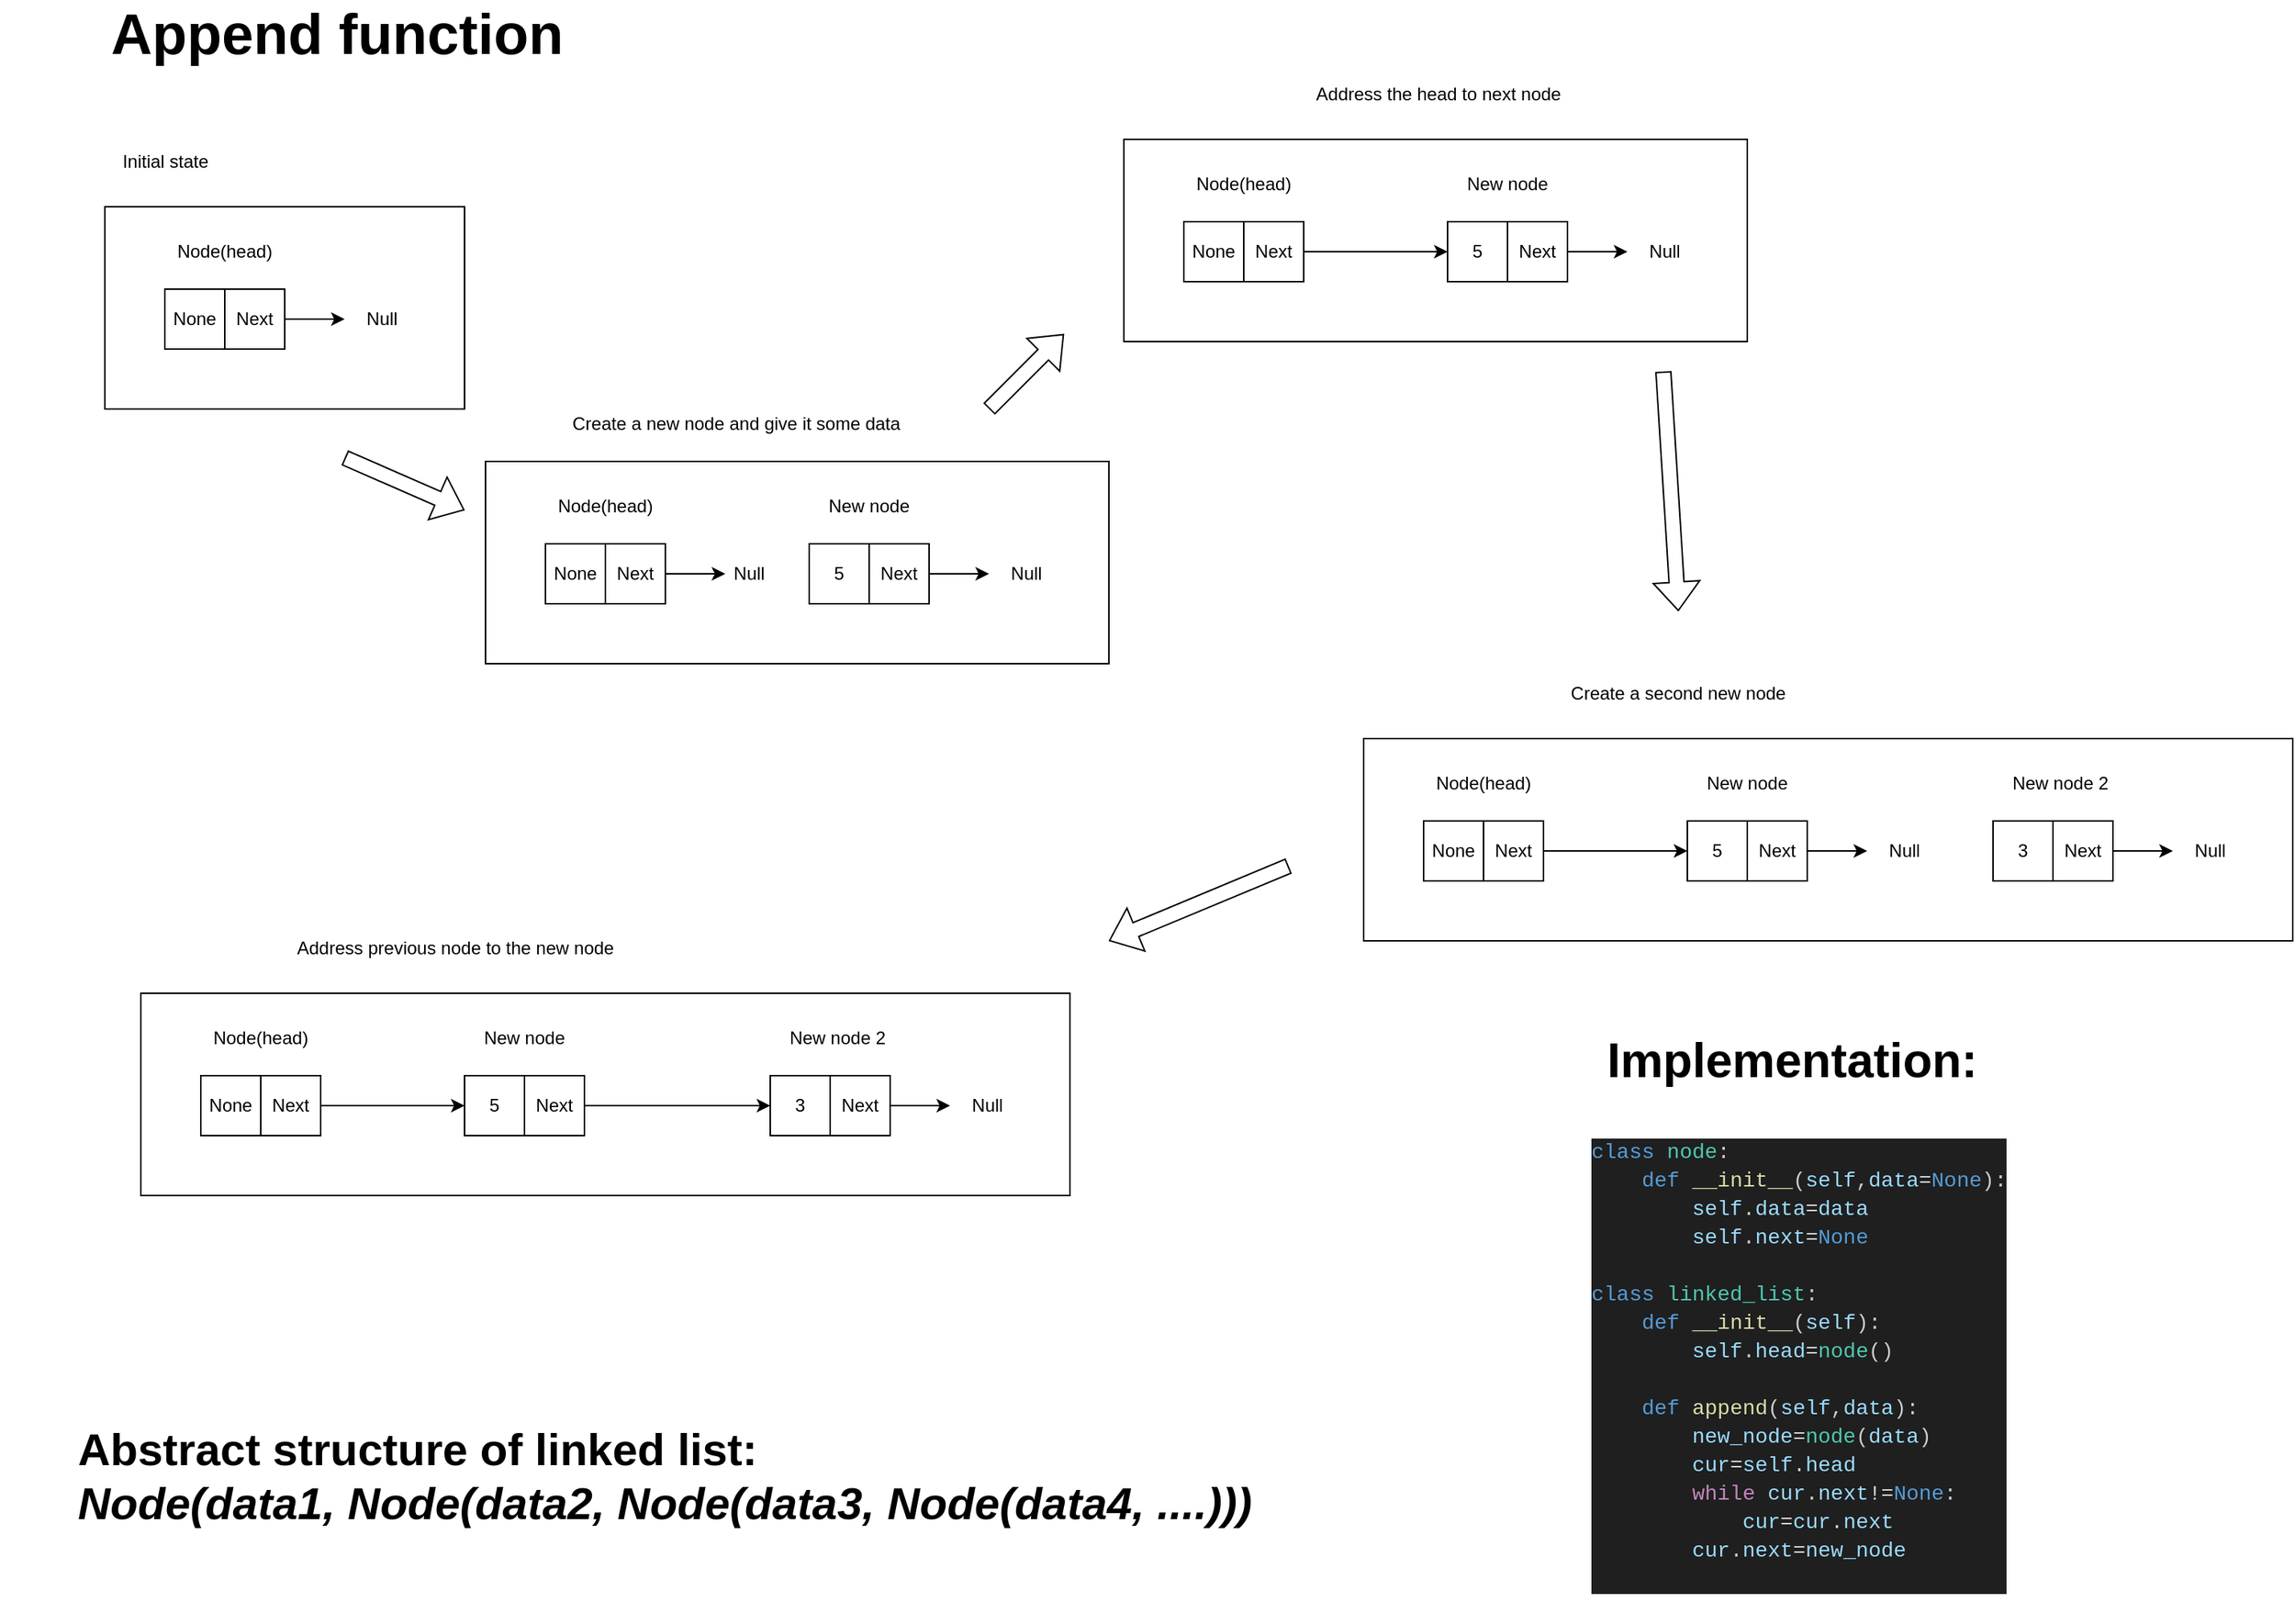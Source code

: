 <mxfile version="24.7.12">
  <diagram name="Страница — 1" id="isjCNi3WEZz_JChoBbiq">
    <mxGraphModel dx="1221" dy="599" grid="1" gridSize="10" guides="1" tooltips="1" connect="1" arrows="1" fold="1" page="1" pageScale="1" pageWidth="827" pageHeight="1169" math="0" shadow="0">
      <root>
        <mxCell id="0" />
        <mxCell id="1" parent="0" />
        <mxCell id="Dy1wHKozmmPbugXhgGgp-41" value="" style="rounded=0;whiteSpace=wrap;html=1;" vertex="1" parent="1">
          <mxGeometry x="70" y="170" width="240" height="135" as="geometry" />
        </mxCell>
        <mxCell id="Dy1wHKozmmPbugXhgGgp-27" value="None" style="rounded=0;whiteSpace=wrap;html=1;" vertex="1" parent="1">
          <mxGeometry x="110" y="225" width="40" height="40" as="geometry" />
        </mxCell>
        <mxCell id="Dy1wHKozmmPbugXhgGgp-28" value="Next" style="rounded=0;whiteSpace=wrap;html=1;" vertex="1" parent="1">
          <mxGeometry x="150" y="225" width="40" height="40" as="geometry" />
        </mxCell>
        <mxCell id="Dy1wHKozmmPbugXhgGgp-29" value="" style="endArrow=classic;html=1;rounded=0;exitX=1;exitY=0.5;exitDx=0;exitDy=0;" edge="1" parent="1" source="Dy1wHKozmmPbugXhgGgp-28">
          <mxGeometry width="50" height="50" relative="1" as="geometry">
            <mxPoint x="310" y="285" as="sourcePoint" />
            <mxPoint x="230" y="245" as="targetPoint" />
          </mxGeometry>
        </mxCell>
        <mxCell id="Dy1wHKozmmPbugXhgGgp-30" value="Node(head)" style="text;html=1;align=center;verticalAlign=middle;whiteSpace=wrap;rounded=0;" vertex="1" parent="1">
          <mxGeometry x="120" y="185" width="60" height="30" as="geometry" />
        </mxCell>
        <mxCell id="Dy1wHKozmmPbugXhgGgp-31" value="Append function" style="text;html=1;align=center;verticalAlign=middle;whiteSpace=wrap;rounded=0;fontStyle=1;fontSize=38;" vertex="1" parent="1">
          <mxGeometry y="40" width="450" height="30" as="geometry" />
        </mxCell>
        <mxCell id="Dy1wHKozmmPbugXhgGgp-32" value="Null" style="text;html=1;align=center;verticalAlign=middle;whiteSpace=wrap;rounded=0;" vertex="1" parent="1">
          <mxGeometry x="225" y="230" width="60" height="30" as="geometry" />
        </mxCell>
        <mxCell id="Dy1wHKozmmPbugXhgGgp-40" value="" style="shape=flexArrow;endArrow=classic;html=1;rounded=0;" edge="1" parent="1">
          <mxGeometry width="50" height="50" relative="1" as="geometry">
            <mxPoint x="230" y="337.5" as="sourcePoint" />
            <mxPoint x="310" y="372.5" as="targetPoint" />
          </mxGeometry>
        </mxCell>
        <mxCell id="Dy1wHKozmmPbugXhgGgp-42" value="" style="rounded=0;whiteSpace=wrap;html=1;" vertex="1" parent="1">
          <mxGeometry x="324" y="340" width="416" height="135" as="geometry" />
        </mxCell>
        <mxCell id="Dy1wHKozmmPbugXhgGgp-43" value="None" style="rounded=0;whiteSpace=wrap;html=1;" vertex="1" parent="1">
          <mxGeometry x="364" y="395" width="40" height="40" as="geometry" />
        </mxCell>
        <mxCell id="Dy1wHKozmmPbugXhgGgp-44" value="Next" style="rounded=0;whiteSpace=wrap;html=1;" vertex="1" parent="1">
          <mxGeometry x="404" y="395" width="40" height="40" as="geometry" />
        </mxCell>
        <mxCell id="Dy1wHKozmmPbugXhgGgp-45" value="" style="endArrow=classic;html=1;rounded=0;exitX=1;exitY=0.5;exitDx=0;exitDy=0;" edge="1" parent="1" source="Dy1wHKozmmPbugXhgGgp-44">
          <mxGeometry width="50" height="50" relative="1" as="geometry">
            <mxPoint x="564" y="455" as="sourcePoint" />
            <mxPoint x="484" y="415" as="targetPoint" />
          </mxGeometry>
        </mxCell>
        <mxCell id="Dy1wHKozmmPbugXhgGgp-46" value="Node(head)" style="text;html=1;align=center;verticalAlign=middle;whiteSpace=wrap;rounded=0;" vertex="1" parent="1">
          <mxGeometry x="374" y="355" width="60" height="30" as="geometry" />
        </mxCell>
        <mxCell id="Dy1wHKozmmPbugXhgGgp-47" value="Null" style="text;html=1;align=center;verticalAlign=middle;whiteSpace=wrap;rounded=0;" vertex="1" parent="1">
          <mxGeometry x="470" y="400" width="60" height="30" as="geometry" />
        </mxCell>
        <mxCell id="Dy1wHKozmmPbugXhgGgp-48" value="5" style="rounded=0;whiteSpace=wrap;html=1;" vertex="1" parent="1">
          <mxGeometry x="540" y="395" width="40" height="40" as="geometry" />
        </mxCell>
        <mxCell id="Dy1wHKozmmPbugXhgGgp-49" value="Next" style="rounded=0;whiteSpace=wrap;html=1;" vertex="1" parent="1">
          <mxGeometry x="580" y="395" width="40" height="40" as="geometry" />
        </mxCell>
        <mxCell id="Dy1wHKozmmPbugXhgGgp-50" value="" style="endArrow=classic;html=1;rounded=0;exitX=1;exitY=0.5;exitDx=0;exitDy=0;" edge="1" parent="1" source="Dy1wHKozmmPbugXhgGgp-49">
          <mxGeometry width="50" height="50" relative="1" as="geometry">
            <mxPoint x="740" y="455" as="sourcePoint" />
            <mxPoint x="660" y="415" as="targetPoint" />
          </mxGeometry>
        </mxCell>
        <mxCell id="Dy1wHKozmmPbugXhgGgp-51" value="New node" style="text;html=1;align=center;verticalAlign=middle;whiteSpace=wrap;rounded=0;" vertex="1" parent="1">
          <mxGeometry x="550" y="355" width="60" height="30" as="geometry" />
        </mxCell>
        <mxCell id="Dy1wHKozmmPbugXhgGgp-52" value="Null" style="text;html=1;align=center;verticalAlign=middle;whiteSpace=wrap;rounded=0;" vertex="1" parent="1">
          <mxGeometry x="655" y="400" width="60" height="30" as="geometry" />
        </mxCell>
        <mxCell id="Dy1wHKozmmPbugXhgGgp-53" value="Create a new node and give it some data" style="text;html=1;align=left;verticalAlign=middle;whiteSpace=wrap;rounded=0;" vertex="1" parent="1">
          <mxGeometry x="380" y="300" width="290" height="30" as="geometry" />
        </mxCell>
        <mxCell id="Dy1wHKozmmPbugXhgGgp-54" value="" style="shape=flexArrow;endArrow=classic;html=1;rounded=0;" edge="1" parent="1">
          <mxGeometry width="50" height="50" relative="1" as="geometry">
            <mxPoint x="660" y="305" as="sourcePoint" />
            <mxPoint x="710" y="255" as="targetPoint" />
          </mxGeometry>
        </mxCell>
        <mxCell id="Dy1wHKozmmPbugXhgGgp-55" value="" style="rounded=0;whiteSpace=wrap;html=1;" vertex="1" parent="1">
          <mxGeometry x="750" y="125" width="416" height="135" as="geometry" />
        </mxCell>
        <mxCell id="Dy1wHKozmmPbugXhgGgp-56" value="None" style="rounded=0;whiteSpace=wrap;html=1;" vertex="1" parent="1">
          <mxGeometry x="790" y="180" width="40" height="40" as="geometry" />
        </mxCell>
        <mxCell id="Dy1wHKozmmPbugXhgGgp-57" value="Next" style="rounded=0;whiteSpace=wrap;html=1;" vertex="1" parent="1">
          <mxGeometry x="830" y="180" width="40" height="40" as="geometry" />
        </mxCell>
        <mxCell id="Dy1wHKozmmPbugXhgGgp-58" value="" style="endArrow=classic;html=1;rounded=0;exitX=1;exitY=0.5;exitDx=0;exitDy=0;entryX=0;entryY=0.5;entryDx=0;entryDy=0;" edge="1" parent="1" source="Dy1wHKozmmPbugXhgGgp-57" target="Dy1wHKozmmPbugXhgGgp-61">
          <mxGeometry width="50" height="50" relative="1" as="geometry">
            <mxPoint x="990" y="240" as="sourcePoint" />
            <mxPoint x="910" y="200" as="targetPoint" />
          </mxGeometry>
        </mxCell>
        <mxCell id="Dy1wHKozmmPbugXhgGgp-59" value="Node(head)" style="text;html=1;align=center;verticalAlign=middle;whiteSpace=wrap;rounded=0;" vertex="1" parent="1">
          <mxGeometry x="800" y="140" width="60" height="30" as="geometry" />
        </mxCell>
        <mxCell id="Dy1wHKozmmPbugXhgGgp-61" value="5" style="rounded=0;whiteSpace=wrap;html=1;" vertex="1" parent="1">
          <mxGeometry x="966" y="180" width="40" height="40" as="geometry" />
        </mxCell>
        <mxCell id="Dy1wHKozmmPbugXhgGgp-62" value="Next" style="rounded=0;whiteSpace=wrap;html=1;" vertex="1" parent="1">
          <mxGeometry x="1006" y="180" width="40" height="40" as="geometry" />
        </mxCell>
        <mxCell id="Dy1wHKozmmPbugXhgGgp-63" value="" style="endArrow=classic;html=1;rounded=0;exitX=1;exitY=0.5;exitDx=0;exitDy=0;" edge="1" parent="1" source="Dy1wHKozmmPbugXhgGgp-62">
          <mxGeometry width="50" height="50" relative="1" as="geometry">
            <mxPoint x="1166" y="240" as="sourcePoint" />
            <mxPoint x="1086" y="200" as="targetPoint" />
          </mxGeometry>
        </mxCell>
        <mxCell id="Dy1wHKozmmPbugXhgGgp-64" value="New node" style="text;html=1;align=center;verticalAlign=middle;whiteSpace=wrap;rounded=0;" vertex="1" parent="1">
          <mxGeometry x="976" y="140" width="60" height="30" as="geometry" />
        </mxCell>
        <mxCell id="Dy1wHKozmmPbugXhgGgp-65" value="Null" style="text;html=1;align=center;verticalAlign=middle;whiteSpace=wrap;rounded=0;" vertex="1" parent="1">
          <mxGeometry x="1081" y="185" width="60" height="30" as="geometry" />
        </mxCell>
        <mxCell id="Dy1wHKozmmPbugXhgGgp-66" value="Address the head to next node" style="text;html=1;align=center;verticalAlign=middle;whiteSpace=wrap;rounded=0;" vertex="1" parent="1">
          <mxGeometry x="820" y="80" width="280" height="30" as="geometry" />
        </mxCell>
        <mxCell id="Dy1wHKozmmPbugXhgGgp-67" value="Initial state" style="text;html=1;align=center;verticalAlign=middle;resizable=0;points=[];autosize=1;strokeColor=none;fillColor=none;" vertex="1" parent="1">
          <mxGeometry x="70" y="125" width="80" height="30" as="geometry" />
        </mxCell>
        <mxCell id="Dy1wHKozmmPbugXhgGgp-69" value="" style="shape=flexArrow;endArrow=classic;html=1;rounded=0;" edge="1" parent="1">
          <mxGeometry width="50" height="50" relative="1" as="geometry">
            <mxPoint x="1110" y="280" as="sourcePoint" />
            <mxPoint x="1120" y="440" as="targetPoint" />
          </mxGeometry>
        </mxCell>
        <mxCell id="Dy1wHKozmmPbugXhgGgp-81" value="" style="rounded=0;whiteSpace=wrap;html=1;" vertex="1" parent="1">
          <mxGeometry x="910" y="525" width="620" height="135" as="geometry" />
        </mxCell>
        <mxCell id="Dy1wHKozmmPbugXhgGgp-82" value="None" style="rounded=0;whiteSpace=wrap;html=1;" vertex="1" parent="1">
          <mxGeometry x="950" y="580" width="40" height="40" as="geometry" />
        </mxCell>
        <mxCell id="Dy1wHKozmmPbugXhgGgp-83" value="Next" style="rounded=0;whiteSpace=wrap;html=1;" vertex="1" parent="1">
          <mxGeometry x="990" y="580" width="40" height="40" as="geometry" />
        </mxCell>
        <mxCell id="Dy1wHKozmmPbugXhgGgp-84" value="" style="endArrow=classic;html=1;rounded=0;exitX=1;exitY=0.5;exitDx=0;exitDy=0;entryX=0;entryY=0.5;entryDx=0;entryDy=0;" edge="1" parent="1" source="Dy1wHKozmmPbugXhgGgp-83" target="Dy1wHKozmmPbugXhgGgp-86">
          <mxGeometry width="50" height="50" relative="1" as="geometry">
            <mxPoint x="1150" y="640" as="sourcePoint" />
            <mxPoint x="1070" y="600" as="targetPoint" />
          </mxGeometry>
        </mxCell>
        <mxCell id="Dy1wHKozmmPbugXhgGgp-85" value="Node(head)" style="text;html=1;align=center;verticalAlign=middle;whiteSpace=wrap;rounded=0;" vertex="1" parent="1">
          <mxGeometry x="960" y="540" width="60" height="30" as="geometry" />
        </mxCell>
        <mxCell id="Dy1wHKozmmPbugXhgGgp-86" value="5" style="rounded=0;whiteSpace=wrap;html=1;" vertex="1" parent="1">
          <mxGeometry x="1126" y="580" width="40" height="40" as="geometry" />
        </mxCell>
        <mxCell id="Dy1wHKozmmPbugXhgGgp-87" value="Next" style="rounded=0;whiteSpace=wrap;html=1;" vertex="1" parent="1">
          <mxGeometry x="1166" y="580" width="40" height="40" as="geometry" />
        </mxCell>
        <mxCell id="Dy1wHKozmmPbugXhgGgp-88" value="" style="endArrow=classic;html=1;rounded=0;exitX=1;exitY=0.5;exitDx=0;exitDy=0;" edge="1" parent="1" source="Dy1wHKozmmPbugXhgGgp-87">
          <mxGeometry width="50" height="50" relative="1" as="geometry">
            <mxPoint x="1326" y="640" as="sourcePoint" />
            <mxPoint x="1246" y="600" as="targetPoint" />
          </mxGeometry>
        </mxCell>
        <mxCell id="Dy1wHKozmmPbugXhgGgp-89" value="New node" style="text;html=1;align=center;verticalAlign=middle;whiteSpace=wrap;rounded=0;" vertex="1" parent="1">
          <mxGeometry x="1136" y="540" width="60" height="30" as="geometry" />
        </mxCell>
        <mxCell id="Dy1wHKozmmPbugXhgGgp-90" value="Null" style="text;html=1;align=center;verticalAlign=middle;whiteSpace=wrap;rounded=0;" vertex="1" parent="1">
          <mxGeometry x="1241" y="585" width="60" height="30" as="geometry" />
        </mxCell>
        <mxCell id="Dy1wHKozmmPbugXhgGgp-91" value="Create a second new node" style="text;html=1;align=center;verticalAlign=middle;whiteSpace=wrap;rounded=0;" vertex="1" parent="1">
          <mxGeometry x="980" y="480" width="280" height="30" as="geometry" />
        </mxCell>
        <mxCell id="Dy1wHKozmmPbugXhgGgp-92" value="3" style="rounded=0;whiteSpace=wrap;html=1;" vertex="1" parent="1">
          <mxGeometry x="1330" y="580" width="40" height="40" as="geometry" />
        </mxCell>
        <mxCell id="Dy1wHKozmmPbugXhgGgp-93" value="Next" style="rounded=0;whiteSpace=wrap;html=1;" vertex="1" parent="1">
          <mxGeometry x="1370" y="580" width="40" height="40" as="geometry" />
        </mxCell>
        <mxCell id="Dy1wHKozmmPbugXhgGgp-94" value="" style="endArrow=classic;html=1;rounded=0;exitX=1;exitY=0.5;exitDx=0;exitDy=0;" edge="1" parent="1" source="Dy1wHKozmmPbugXhgGgp-93">
          <mxGeometry width="50" height="50" relative="1" as="geometry">
            <mxPoint x="1530" y="640" as="sourcePoint" />
            <mxPoint x="1450" y="600" as="targetPoint" />
          </mxGeometry>
        </mxCell>
        <mxCell id="Dy1wHKozmmPbugXhgGgp-95" value="New node 2" style="text;html=1;align=center;verticalAlign=middle;whiteSpace=wrap;rounded=0;" vertex="1" parent="1">
          <mxGeometry x="1340" y="540" width="70" height="30" as="geometry" />
        </mxCell>
        <mxCell id="Dy1wHKozmmPbugXhgGgp-96" value="Null" style="text;html=1;align=center;verticalAlign=middle;whiteSpace=wrap;rounded=0;" vertex="1" parent="1">
          <mxGeometry x="1445" y="585" width="60" height="30" as="geometry" />
        </mxCell>
        <mxCell id="Dy1wHKozmmPbugXhgGgp-97" value="" style="rounded=0;whiteSpace=wrap;html=1;" vertex="1" parent="1">
          <mxGeometry x="94" y="695" width="620" height="135" as="geometry" />
        </mxCell>
        <mxCell id="Dy1wHKozmmPbugXhgGgp-98" value="None" style="rounded=0;whiteSpace=wrap;html=1;" vertex="1" parent="1">
          <mxGeometry x="134" y="750" width="40" height="40" as="geometry" />
        </mxCell>
        <mxCell id="Dy1wHKozmmPbugXhgGgp-99" value="Next" style="rounded=0;whiteSpace=wrap;html=1;" vertex="1" parent="1">
          <mxGeometry x="174" y="750" width="40" height="40" as="geometry" />
        </mxCell>
        <mxCell id="Dy1wHKozmmPbugXhgGgp-100" value="" style="endArrow=classic;html=1;rounded=0;exitX=1;exitY=0.5;exitDx=0;exitDy=0;entryX=0;entryY=0.5;entryDx=0;entryDy=0;" edge="1" parent="1" source="Dy1wHKozmmPbugXhgGgp-99" target="Dy1wHKozmmPbugXhgGgp-102">
          <mxGeometry width="50" height="50" relative="1" as="geometry">
            <mxPoint x="334" y="810" as="sourcePoint" />
            <mxPoint x="254" y="770" as="targetPoint" />
          </mxGeometry>
        </mxCell>
        <mxCell id="Dy1wHKozmmPbugXhgGgp-101" value="Node(head)" style="text;html=1;align=center;verticalAlign=middle;whiteSpace=wrap;rounded=0;" vertex="1" parent="1">
          <mxGeometry x="144" y="710" width="60" height="30" as="geometry" />
        </mxCell>
        <mxCell id="Dy1wHKozmmPbugXhgGgp-102" value="5" style="rounded=0;whiteSpace=wrap;html=1;" vertex="1" parent="1">
          <mxGeometry x="310" y="750" width="40" height="40" as="geometry" />
        </mxCell>
        <mxCell id="Dy1wHKozmmPbugXhgGgp-103" value="Next" style="rounded=0;whiteSpace=wrap;html=1;" vertex="1" parent="1">
          <mxGeometry x="350" y="750" width="40" height="40" as="geometry" />
        </mxCell>
        <mxCell id="Dy1wHKozmmPbugXhgGgp-104" value="" style="endArrow=classic;html=1;rounded=0;exitX=1;exitY=0.5;exitDx=0;exitDy=0;entryX=0;entryY=0.5;entryDx=0;entryDy=0;" edge="1" parent="1" source="Dy1wHKozmmPbugXhgGgp-103" target="Dy1wHKozmmPbugXhgGgp-108">
          <mxGeometry width="50" height="50" relative="1" as="geometry">
            <mxPoint x="510" y="810" as="sourcePoint" />
            <mxPoint x="430" y="770" as="targetPoint" />
          </mxGeometry>
        </mxCell>
        <mxCell id="Dy1wHKozmmPbugXhgGgp-105" value="New node" style="text;html=1;align=center;verticalAlign=middle;whiteSpace=wrap;rounded=0;" vertex="1" parent="1">
          <mxGeometry x="320" y="710" width="60" height="30" as="geometry" />
        </mxCell>
        <mxCell id="Dy1wHKozmmPbugXhgGgp-107" value="Address previous node to the new node" style="text;html=1;align=center;verticalAlign=middle;whiteSpace=wrap;rounded=0;" vertex="1" parent="1">
          <mxGeometry x="164" y="650" width="280" height="30" as="geometry" />
        </mxCell>
        <mxCell id="Dy1wHKozmmPbugXhgGgp-108" value="3" style="rounded=0;whiteSpace=wrap;html=1;" vertex="1" parent="1">
          <mxGeometry x="514" y="750" width="40" height="40" as="geometry" />
        </mxCell>
        <mxCell id="Dy1wHKozmmPbugXhgGgp-109" value="Next" style="rounded=0;whiteSpace=wrap;html=1;" vertex="1" parent="1">
          <mxGeometry x="554" y="750" width="40" height="40" as="geometry" />
        </mxCell>
        <mxCell id="Dy1wHKozmmPbugXhgGgp-110" value="" style="endArrow=classic;html=1;rounded=0;exitX=1;exitY=0.5;exitDx=0;exitDy=0;" edge="1" parent="1" source="Dy1wHKozmmPbugXhgGgp-109">
          <mxGeometry width="50" height="50" relative="1" as="geometry">
            <mxPoint x="714" y="810" as="sourcePoint" />
            <mxPoint x="634" y="770" as="targetPoint" />
          </mxGeometry>
        </mxCell>
        <mxCell id="Dy1wHKozmmPbugXhgGgp-111" value="New node 2" style="text;html=1;align=center;verticalAlign=middle;whiteSpace=wrap;rounded=0;" vertex="1" parent="1">
          <mxGeometry x="524" y="710" width="70" height="30" as="geometry" />
        </mxCell>
        <mxCell id="Dy1wHKozmmPbugXhgGgp-112" value="Null" style="text;html=1;align=center;verticalAlign=middle;whiteSpace=wrap;rounded=0;" vertex="1" parent="1">
          <mxGeometry x="629" y="755" width="60" height="30" as="geometry" />
        </mxCell>
        <mxCell id="Dy1wHKozmmPbugXhgGgp-113" value="" style="shape=flexArrow;endArrow=classic;html=1;rounded=0;" edge="1" parent="1">
          <mxGeometry width="50" height="50" relative="1" as="geometry">
            <mxPoint x="860" y="610" as="sourcePoint" />
            <mxPoint x="740" y="660" as="targetPoint" />
          </mxGeometry>
        </mxCell>
        <mxCell id="Dy1wHKozmmPbugXhgGgp-114" value="Implementation:" style="text;html=1;align=center;verticalAlign=middle;whiteSpace=wrap;rounded=0;fontStyle=1;fontSize=32;" vertex="1" parent="1">
          <mxGeometry x="1166" y="725" width="60" height="30" as="geometry" />
        </mxCell>
        <mxCell id="Dy1wHKozmmPbugXhgGgp-131" value="&lt;div style=&quot;color: #cccccc;background-color: #1f1f1f;font-family: Consolas, &#39;Courier New&#39;, monospace;font-weight: normal;font-size: 14px;line-height: 19px;white-space: pre;&quot;&gt;&lt;div&gt;&lt;span style=&quot;color: #569cd6;&quot;&gt;class&lt;/span&gt;&lt;span style=&quot;color: #cccccc;&quot;&gt; &lt;/span&gt;&lt;span style=&quot;color: #4ec9b0;&quot;&gt;node&lt;/span&gt;&lt;span style=&quot;color: #cccccc;&quot;&gt;:&lt;/span&gt;&lt;/div&gt;&lt;div&gt;&lt;span style=&quot;color: #cccccc;&quot;&gt;&amp;nbsp; &amp;nbsp; &lt;/span&gt;&lt;span style=&quot;color: #569cd6;&quot;&gt;def&lt;/span&gt;&lt;span style=&quot;color: #cccccc;&quot;&gt; &lt;/span&gt;&lt;span style=&quot;color: #dcdcaa;&quot;&gt;__init__&lt;/span&gt;&lt;span style=&quot;color: #cccccc;&quot;&gt;(&lt;/span&gt;&lt;span style=&quot;color: #9cdcfe;&quot;&gt;self&lt;/span&gt;&lt;span style=&quot;color: #cccccc;&quot;&gt;,&lt;/span&gt;&lt;span style=&quot;color: #9cdcfe;&quot;&gt;data&lt;/span&gt;&lt;span style=&quot;color: #d4d4d4;&quot;&gt;=&lt;/span&gt;&lt;span style=&quot;color: #569cd6;&quot;&gt;None&lt;/span&gt;&lt;span style=&quot;color: #cccccc;&quot;&gt;):&lt;/span&gt;&lt;/div&gt;&lt;div&gt;&lt;span style=&quot;color: #cccccc;&quot;&gt;&amp;nbsp; &amp;nbsp; &amp;nbsp; &amp;nbsp; &lt;/span&gt;&lt;span style=&quot;color: #9cdcfe;&quot;&gt;self&lt;/span&gt;&lt;span style=&quot;color: #cccccc;&quot;&gt;.&lt;/span&gt;&lt;span style=&quot;color: #9cdcfe;&quot;&gt;data&lt;/span&gt;&lt;span style=&quot;color: #d4d4d4;&quot;&gt;=&lt;/span&gt;&lt;span style=&quot;color: #9cdcfe;&quot;&gt;data&lt;/span&gt;&lt;/div&gt;&lt;div&gt;&lt;span style=&quot;color: #cccccc;&quot;&gt;&amp;nbsp; &amp;nbsp; &amp;nbsp; &amp;nbsp; &lt;/span&gt;&lt;span style=&quot;color: #9cdcfe;&quot;&gt;self&lt;/span&gt;&lt;span style=&quot;color: #cccccc;&quot;&gt;.&lt;/span&gt;&lt;span style=&quot;color: #9cdcfe;&quot;&gt;next&lt;/span&gt;&lt;span style=&quot;color: #d4d4d4;&quot;&gt;=&lt;/span&gt;&lt;span style=&quot;color: #569cd6;&quot;&gt;None&lt;/span&gt;&lt;/div&gt;&lt;br&gt;&lt;div&gt;&lt;span style=&quot;color: #569cd6;&quot;&gt;class&lt;/span&gt;&lt;span style=&quot;color: #cccccc;&quot;&gt; &lt;/span&gt;&lt;span style=&quot;color: #4ec9b0;&quot;&gt;linked_list&lt;/span&gt;&lt;span style=&quot;color: #cccccc;&quot;&gt;:&lt;/span&gt;&lt;/div&gt;&lt;div&gt;&lt;span style=&quot;color: #cccccc;&quot;&gt;&amp;nbsp; &amp;nbsp; &lt;/span&gt;&lt;span style=&quot;color: #569cd6;&quot;&gt;def&lt;/span&gt;&lt;span style=&quot;color: #cccccc;&quot;&gt; &lt;/span&gt;&lt;span style=&quot;color: #dcdcaa;&quot;&gt;__init__&lt;/span&gt;&lt;span style=&quot;color: #cccccc;&quot;&gt;(&lt;/span&gt;&lt;span style=&quot;color: #9cdcfe;&quot;&gt;self&lt;/span&gt;&lt;span style=&quot;color: #cccccc;&quot;&gt;):&lt;/span&gt;&lt;/div&gt;&lt;div&gt;&lt;span style=&quot;color: #cccccc;&quot;&gt;&amp;nbsp; &amp;nbsp; &amp;nbsp; &amp;nbsp; &lt;/span&gt;&lt;span style=&quot;color: #9cdcfe;&quot;&gt;self&lt;/span&gt;&lt;span style=&quot;color: #cccccc;&quot;&gt;.&lt;/span&gt;&lt;span style=&quot;color: #9cdcfe;&quot;&gt;head&lt;/span&gt;&lt;span style=&quot;color: #d4d4d4;&quot;&gt;=&lt;/span&gt;&lt;span style=&quot;color: #4ec9b0;&quot;&gt;node&lt;/span&gt;&lt;span style=&quot;color: #cccccc;&quot;&gt;()&lt;/span&gt;&lt;/div&gt;&lt;br&gt;&lt;div&gt;&lt;span style=&quot;color: #cccccc;&quot;&gt;&amp;nbsp; &amp;nbsp; &lt;/span&gt;&lt;span style=&quot;color: #569cd6;&quot;&gt;def&lt;/span&gt;&lt;span style=&quot;color: #cccccc;&quot;&gt; &lt;/span&gt;&lt;span style=&quot;color: #dcdcaa;&quot;&gt;append&lt;/span&gt;&lt;span style=&quot;color: #cccccc;&quot;&gt;(&lt;/span&gt;&lt;span style=&quot;color: #9cdcfe;&quot;&gt;self&lt;/span&gt;&lt;span style=&quot;color: #cccccc;&quot;&gt;,&lt;/span&gt;&lt;span style=&quot;color: #9cdcfe;&quot;&gt;data&lt;/span&gt;&lt;span style=&quot;color: #cccccc;&quot;&gt;):&lt;/span&gt;&lt;/div&gt;&lt;div&gt;&lt;span style=&quot;color: #cccccc;&quot;&gt;&amp;nbsp; &amp;nbsp; &amp;nbsp; &amp;nbsp; &lt;/span&gt;&lt;span style=&quot;color: #9cdcfe;&quot;&gt;new_node&lt;/span&gt;&lt;span style=&quot;color: #d4d4d4;&quot;&gt;=&lt;/span&gt;&lt;span style=&quot;color: #4ec9b0;&quot;&gt;node&lt;/span&gt;&lt;span style=&quot;color: #cccccc;&quot;&gt;(&lt;/span&gt;&lt;span style=&quot;color: #9cdcfe;&quot;&gt;data&lt;/span&gt;&lt;span style=&quot;color: #cccccc;&quot;&gt;)&lt;/span&gt;&lt;/div&gt;&lt;div&gt;&lt;span style=&quot;color: #cccccc;&quot;&gt;&amp;nbsp; &amp;nbsp; &amp;nbsp; &amp;nbsp; &lt;/span&gt;&lt;span style=&quot;color: #9cdcfe;&quot;&gt;cur&lt;/span&gt;&lt;span style=&quot;color: #d4d4d4;&quot;&gt;=&lt;/span&gt;&lt;span style=&quot;color: #9cdcfe;&quot;&gt;self&lt;/span&gt;&lt;span style=&quot;color: #cccccc;&quot;&gt;.&lt;/span&gt;&lt;span style=&quot;color: #9cdcfe;&quot;&gt;head&lt;/span&gt;&lt;/div&gt;&lt;div&gt;&lt;span style=&quot;color: #cccccc;&quot;&gt;&amp;nbsp; &amp;nbsp; &amp;nbsp; &amp;nbsp; &lt;/span&gt;&lt;span style=&quot;color: #c586c0;&quot;&gt;while&lt;/span&gt;&lt;span style=&quot;color: #cccccc;&quot;&gt; &lt;/span&gt;&lt;span style=&quot;color: #9cdcfe;&quot;&gt;cur&lt;/span&gt;&lt;span style=&quot;color: #cccccc;&quot;&gt;.&lt;/span&gt;&lt;span style=&quot;color: #9cdcfe;&quot;&gt;next&lt;/span&gt;&lt;span style=&quot;color: #d4d4d4;&quot;&gt;!=&lt;/span&gt;&lt;span style=&quot;color: #569cd6;&quot;&gt;None&lt;/span&gt;&lt;span style=&quot;color: #cccccc;&quot;&gt;:&lt;/span&gt;&lt;/div&gt;&lt;div&gt;&lt;span style=&quot;color: #cccccc;&quot;&gt;&amp;nbsp; &amp;nbsp; &amp;nbsp; &amp;nbsp; &amp;nbsp; &amp;nbsp; &lt;/span&gt;&lt;span style=&quot;color: #9cdcfe;&quot;&gt;cur&lt;/span&gt;&lt;span style=&quot;color: #d4d4d4;&quot;&gt;=&lt;/span&gt;&lt;span style=&quot;color: #9cdcfe;&quot;&gt;cur&lt;/span&gt;&lt;span style=&quot;color: #cccccc;&quot;&gt;.&lt;/span&gt;&lt;span style=&quot;color: #9cdcfe;&quot;&gt;next&lt;/span&gt;&lt;/div&gt;&lt;div&gt;&lt;span style=&quot;color: #cccccc;&quot;&gt;&amp;nbsp; &amp;nbsp; &amp;nbsp; &amp;nbsp; &lt;/span&gt;&lt;span style=&quot;color: #9cdcfe;&quot;&gt;cur&lt;/span&gt;&lt;span style=&quot;color: #cccccc;&quot;&gt;.&lt;/span&gt;&lt;span style=&quot;color: #9cdcfe;&quot;&gt;next&lt;/span&gt;&lt;span style=&quot;color: #d4d4d4;&quot;&gt;=&lt;/span&gt;&lt;span style=&quot;color: #9cdcfe;&quot;&gt;new_node&lt;/span&gt;&lt;/div&gt;&lt;br&gt;&lt;/div&gt;" style="text;whiteSpace=wrap;html=1;" vertex="1" parent="1">
          <mxGeometry x="1060" y="785" width="280" height="330" as="geometry" />
        </mxCell>
        <mxCell id="Dy1wHKozmmPbugXhgGgp-132" value="Abstract structure of linked list:&amp;nbsp;&lt;div&gt;&lt;div&gt;&lt;i&gt;Node(data1, Node(data2, Node(data3, Node(data4, ....)))&lt;/i&gt;&lt;/div&gt;&lt;/div&gt;&lt;div&gt;&lt;br&gt;&lt;/div&gt;" style="text;html=1;align=left;verticalAlign=middle;whiteSpace=wrap;rounded=0;fontStyle=1;fontSize=30;" vertex="1" parent="1">
          <mxGeometry x="50" y="1020" width="836" height="30" as="geometry" />
        </mxCell>
      </root>
    </mxGraphModel>
  </diagram>
</mxfile>
